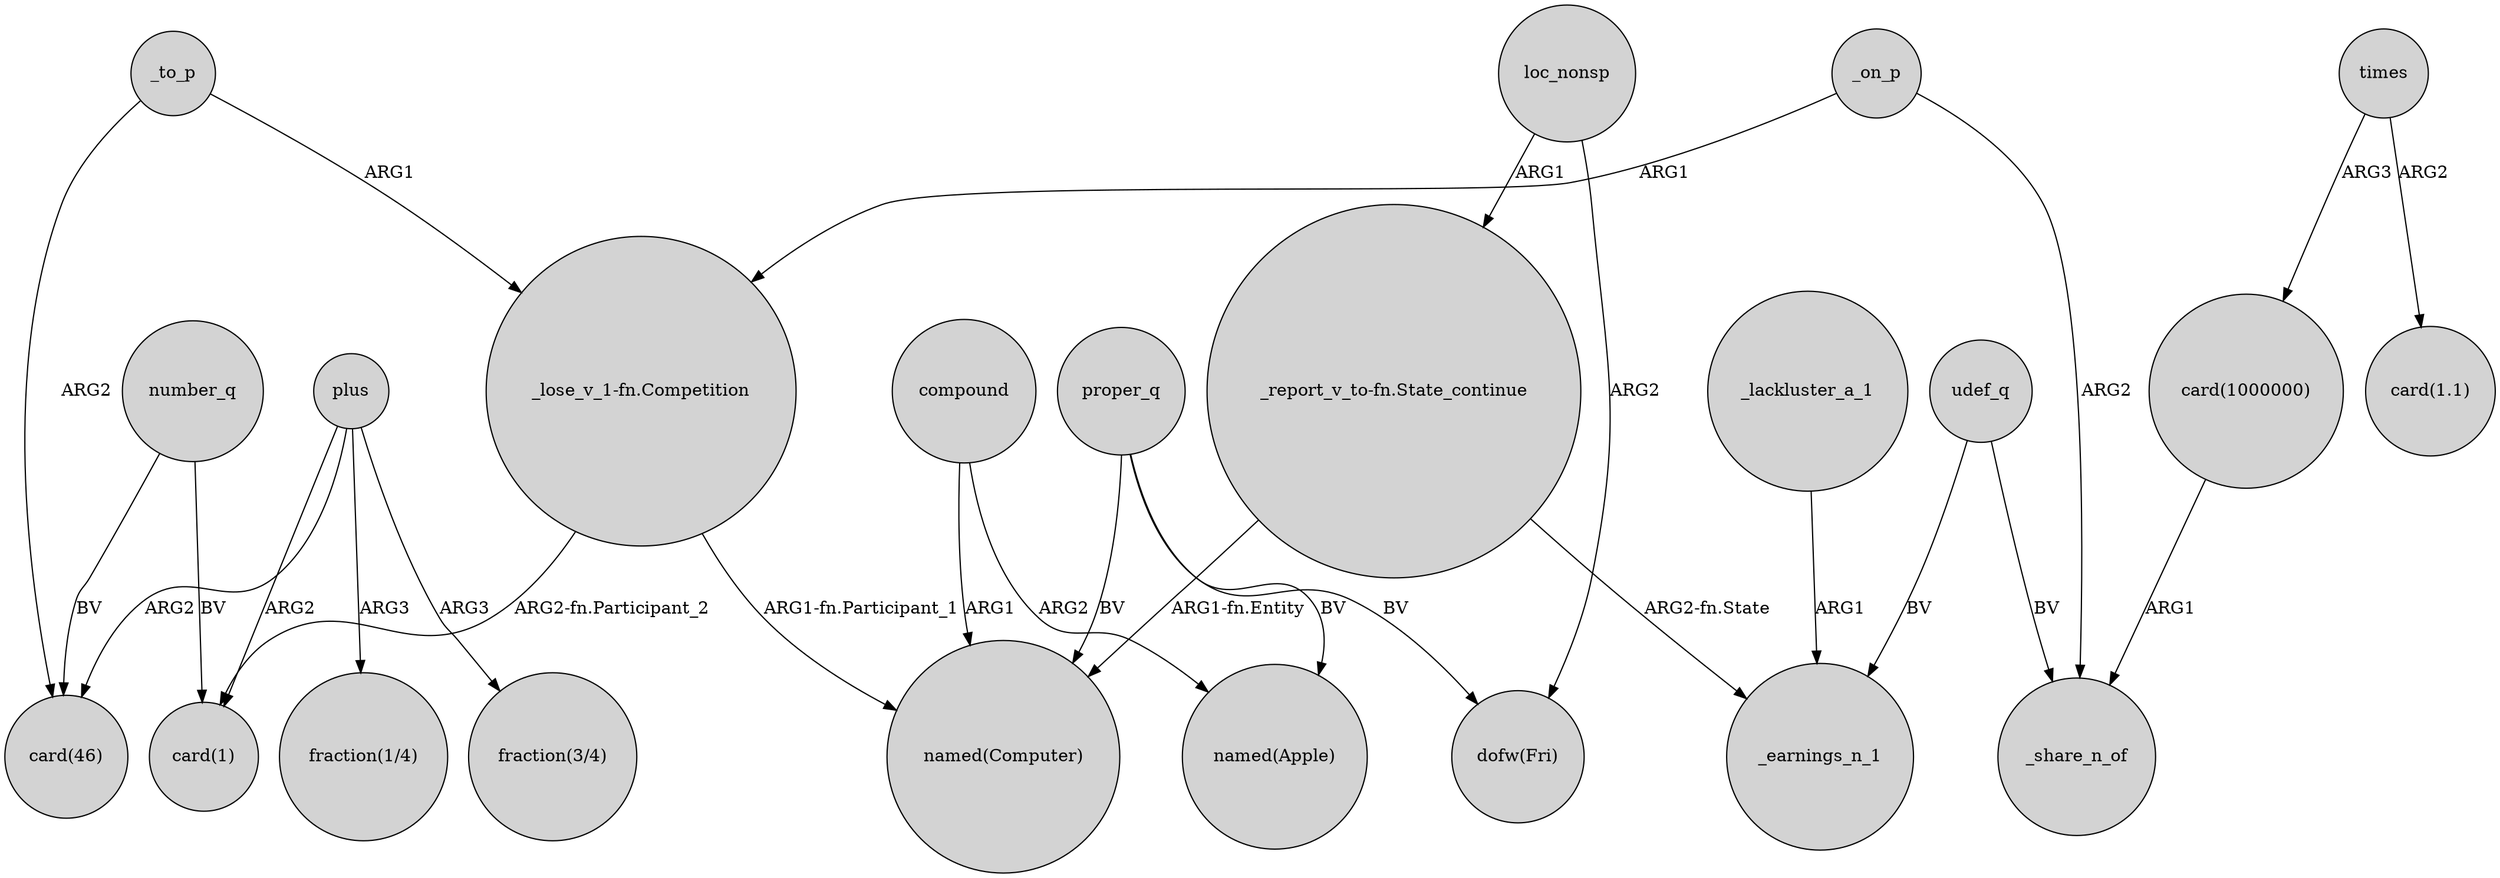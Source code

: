 digraph {
	node [shape=circle style=filled]
	_on_p -> "_lose_v_1-fn.Competition" [label=ARG1]
	"_lose_v_1-fn.Competition" -> "card(1)" [label="ARG2-fn.Participant_2"]
	"_report_v_to-fn.State_continue" -> _earnings_n_1 [label="ARG2-fn.State"]
	proper_q -> "named(Apple)" [label=BV]
	compound -> "named(Computer)" [label=ARG1]
	proper_q -> "dofw(Fri)" [label=BV]
	number_q -> "card(1)" [label=BV]
	loc_nonsp -> "dofw(Fri)" [label=ARG2]
	proper_q -> "named(Computer)" [label=BV]
	_to_p -> "_lose_v_1-fn.Competition" [label=ARG1]
	times -> "card(1000000)" [label=ARG3]
	compound -> "named(Apple)" [label=ARG2]
	plus -> "card(1)" [label=ARG2]
	loc_nonsp -> "_report_v_to-fn.State_continue" [label=ARG1]
	_lackluster_a_1 -> _earnings_n_1 [label=ARG1]
	udef_q -> _earnings_n_1 [label=BV]
	times -> "card(1.1)" [label=ARG2]
	udef_q -> _share_n_of [label=BV]
	"_lose_v_1-fn.Competition" -> "named(Computer)" [label="ARG1-fn.Participant_1"]
	"card(1000000)" -> _share_n_of [label=ARG1]
	"_report_v_to-fn.State_continue" -> "named(Computer)" [label="ARG1-fn.Entity"]
	number_q -> "card(46)" [label=BV]
	_to_p -> "card(46)" [label=ARG2]
	plus -> "fraction(1/4)" [label=ARG3]
	plus -> "fraction(3/4)" [label=ARG3]
	plus -> "card(46)" [label=ARG2]
	_on_p -> _share_n_of [label=ARG2]
}

